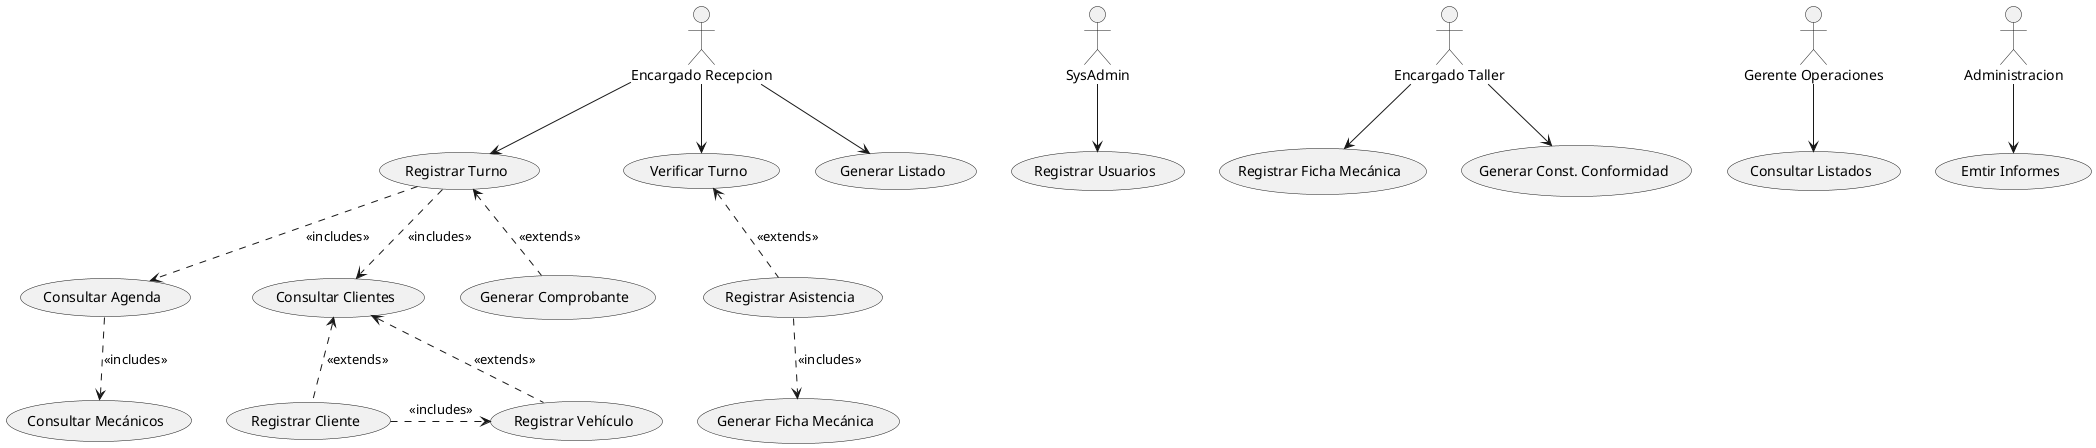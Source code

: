 @startuml Diagrama Casos de Uso 
(Registrar Turno) as UC1
(Consultar Agenda) as UC2
(Generar Comprobante) as UC3
(Registrar Cliente) as UC4
(Generar Ficha Mecánica) as UC5
(Consultar Clientes) as UC6
(Generar Listado) as UC7
(Registrar Usuarios) as UC8
(Registrar Ficha Mecánica) as UC9
(Generar Const. Conformidad) as UC10
(Consultar Listados) as UC11
(Emtir Informes) as UC12
(Consultar Mecánicos) as UC13
(Verificar Turno) as UC14
(Registrar Asistencia) as UC15
(Registrar Vehículo) as UC16

actor :Encargado Recepcion: as encRec
actor :SysAdmin: as sysAdm
actor :Encargado Taller: as encTal
actor :Gerente Operaciones: as gerOps
actor :Administracion: as admin

UC3 .up.> UC1 : <<extends>>
UC4 .up.> UC6 : <<extends>>
UC16 .up.> UC6 : <<extends>>
UC15 .up.> UC14 : <<extends>>
UC13 <.up. UC2 : <<includes>>
UC6 <.up. UC1 : <<includes>>
UC5 <.up. UC15 : <<includes>>
UC2 <.up. UC1 : <<includes>>
UC16 <.left.UC4 : <<includes>>

encRec --> UC1
encRec --> UC7
encRec --> UC14
sysAdm --> UC8
encTal --> UC9
encTal --> UC10
gerOps --> UC11
admin --> UC12

@enduml